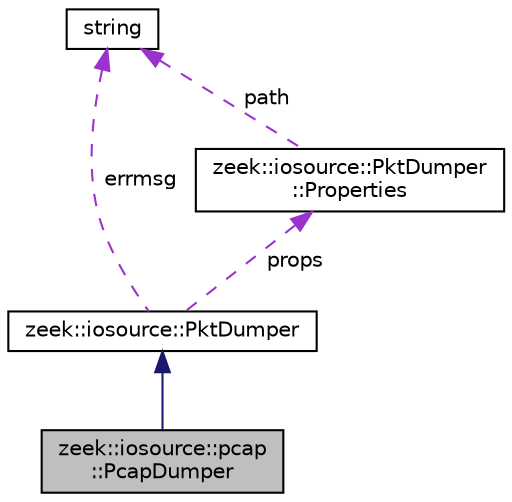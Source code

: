 digraph "zeek::iosource::pcap::PcapDumper"
{
 // LATEX_PDF_SIZE
  edge [fontname="Helvetica",fontsize="10",labelfontname="Helvetica",labelfontsize="10"];
  node [fontname="Helvetica",fontsize="10",shape=record];
  Node1 [label="zeek::iosource::pcap\l::PcapDumper",height=0.2,width=0.4,color="black", fillcolor="grey75", style="filled", fontcolor="black",tooltip=" "];
  Node2 -> Node1 [dir="back",color="midnightblue",fontsize="10",style="solid",fontname="Helvetica"];
  Node2 [label="zeek::iosource::PktDumper",height=0.2,width=0.4,color="black", fillcolor="white", style="filled",URL="$d1/dad/classzeek_1_1iosource_1_1PktDumper.html",tooltip=" "];
  Node3 -> Node2 [dir="back",color="darkorchid3",fontsize="10",style="dashed",label=" props" ,fontname="Helvetica"];
  Node3 [label="zeek::iosource::PktDumper\l::Properties",height=0.2,width=0.4,color="black", fillcolor="white", style="filled",URL="$d1/dad/classzeek_1_1iosource_1_1PktDumper.html#da/de3/structzeek_1_1iosource_1_1PktDumper_1_1Properties",tooltip=" "];
  Node4 -> Node3 [dir="back",color="darkorchid3",fontsize="10",style="dashed",label=" path" ,fontname="Helvetica"];
  Node4 [label="string",height=0.2,width=0.4,color="black", fillcolor="white", style="filled",tooltip=" "];
  Node4 -> Node2 [dir="back",color="darkorchid3",fontsize="10",style="dashed",label=" errmsg" ,fontname="Helvetica"];
}
